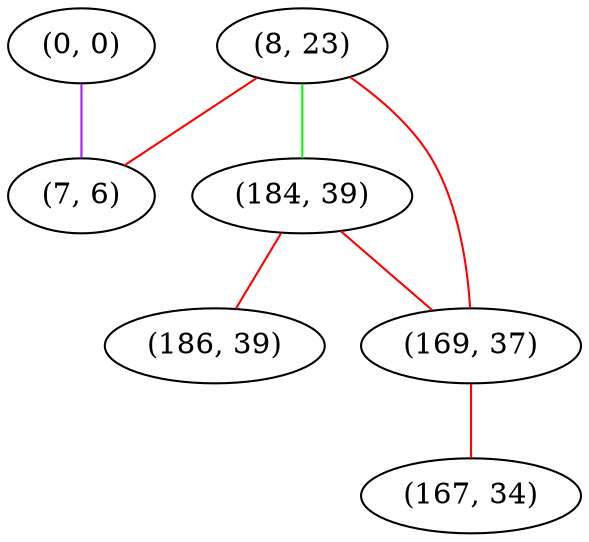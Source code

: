 graph "" {
"(0, 0)";
"(8, 23)";
"(184, 39)";
"(7, 6)";
"(186, 39)";
"(169, 37)";
"(167, 34)";
"(0, 0)" -- "(7, 6)"  [color=purple, key=0, weight=4];
"(8, 23)" -- "(169, 37)"  [color=red, key=0, weight=1];
"(8, 23)" -- "(7, 6)"  [color=red, key=0, weight=1];
"(8, 23)" -- "(184, 39)"  [color=green, key=0, weight=2];
"(184, 39)" -- "(186, 39)"  [color=red, key=0, weight=1];
"(184, 39)" -- "(169, 37)"  [color=red, key=0, weight=1];
"(169, 37)" -- "(167, 34)"  [color=red, key=0, weight=1];
}
